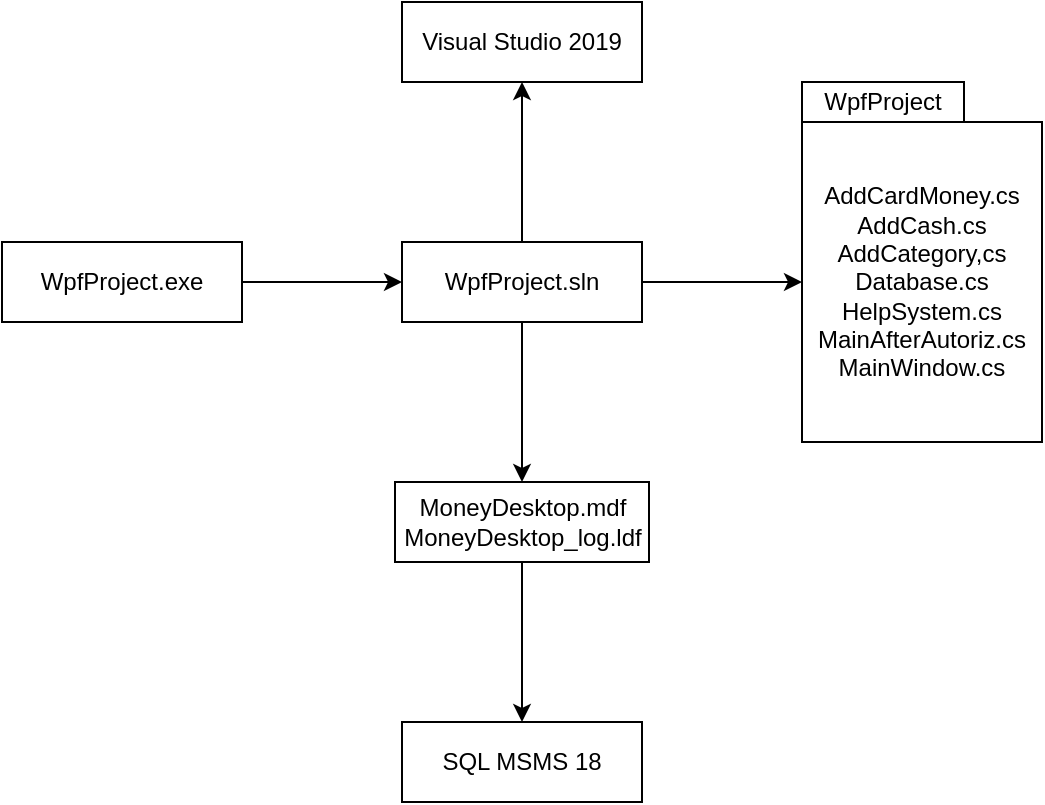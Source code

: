 <mxfile version="13.0.3" type="device"><diagram id="YT70H5op9gm2Eby0nSxH" name="Страница 1"><mxGraphModel dx="1086" dy="626" grid="0" gridSize="10" guides="1" tooltips="1" connect="1" arrows="1" fold="1" page="0" pageScale="1" pageWidth="827" pageHeight="1169" math="0" shadow="0"><root><mxCell id="0"/><mxCell id="1" parent="0"/><mxCell id="pSaly_mAdDItvYBp85oM-3" value="" style="edgeStyle=orthogonalEdgeStyle;rounded=0;orthogonalLoop=1;jettySize=auto;html=1;" parent="1" source="pSaly_mAdDItvYBp85oM-1" target="pSaly_mAdDItvYBp85oM-2" edge="1"><mxGeometry relative="1" as="geometry"/></mxCell><mxCell id="pSaly_mAdDItvYBp85oM-1" value="WpfProject.exe" style="rounded=0;whiteSpace=wrap;html=1;" parent="1" vertex="1"><mxGeometry x="160" y="200" width="120" height="40" as="geometry"/></mxCell><mxCell id="pSaly_mAdDItvYBp85oM-5" value="" style="edgeStyle=orthogonalEdgeStyle;rounded=0;orthogonalLoop=1;jettySize=auto;html=1;" parent="1" source="pSaly_mAdDItvYBp85oM-2" target="pSaly_mAdDItvYBp85oM-4" edge="1"><mxGeometry relative="1" as="geometry"/></mxCell><mxCell id="pSaly_mAdDItvYBp85oM-7" value="" style="edgeStyle=orthogonalEdgeStyle;rounded=0;orthogonalLoop=1;jettySize=auto;html=1;" parent="1" source="pSaly_mAdDItvYBp85oM-2" target="pSaly_mAdDItvYBp85oM-6" edge="1"><mxGeometry relative="1" as="geometry"/></mxCell><mxCell id="pSaly_mAdDItvYBp85oM-11" value="" style="edgeStyle=orthogonalEdgeStyle;rounded=0;orthogonalLoop=1;jettySize=auto;html=1;" parent="1" source="pSaly_mAdDItvYBp85oM-2" target="pSaly_mAdDItvYBp85oM-10" edge="1"><mxGeometry relative="1" as="geometry"/></mxCell><mxCell id="pSaly_mAdDItvYBp85oM-2" value="WpfProject.sln" style="rounded=0;whiteSpace=wrap;html=1;" parent="1" vertex="1"><mxGeometry x="360" y="200" width="120" height="40" as="geometry"/></mxCell><mxCell id="pSaly_mAdDItvYBp85oM-10" value="AddCardMoney.cs&lt;br&gt;AddCash.cs&lt;br&gt;AddCategory,cs&lt;br&gt;Database.cs&lt;br&gt;HelpSystem.cs&lt;br&gt;MainAfterAutoriz.cs&lt;br&gt;MainWindow.cs" style="rounded=0;whiteSpace=wrap;html=1;" parent="1" vertex="1"><mxGeometry x="560" y="140" width="120" height="160" as="geometry"/></mxCell><mxCell id="pSaly_mAdDItvYBp85oM-9" value="" style="edgeStyle=orthogonalEdgeStyle;rounded=0;orthogonalLoop=1;jettySize=auto;html=1;" parent="1" source="pSaly_mAdDItvYBp85oM-6" target="pSaly_mAdDItvYBp85oM-8" edge="1"><mxGeometry relative="1" as="geometry"/></mxCell><mxCell id="pSaly_mAdDItvYBp85oM-6" value="MoneyDesktop.mdf&lt;br&gt;MoneyDesktop_log.ldf" style="rounded=0;whiteSpace=wrap;html=1;" parent="1" vertex="1"><mxGeometry x="356.5" y="320" width="127" height="40" as="geometry"/></mxCell><mxCell id="pSaly_mAdDItvYBp85oM-8" value="SQL MSMS 18" style="rounded=0;whiteSpace=wrap;html=1;" parent="1" vertex="1"><mxGeometry x="360" y="440" width="120" height="40" as="geometry"/></mxCell><mxCell id="pSaly_mAdDItvYBp85oM-4" value="Visual Studio 2019" style="rounded=0;whiteSpace=wrap;html=1;" parent="1" vertex="1"><mxGeometry x="360" y="80" width="120" height="40" as="geometry"/></mxCell><mxCell id="pSaly_mAdDItvYBp85oM-14" value="WpfProject" style="rounded=0;whiteSpace=wrap;html=1;fillColor=#ffffff;" parent="1" vertex="1"><mxGeometry x="560" y="120" width="81" height="20" as="geometry"/></mxCell></root></mxGraphModel></diagram></mxfile>